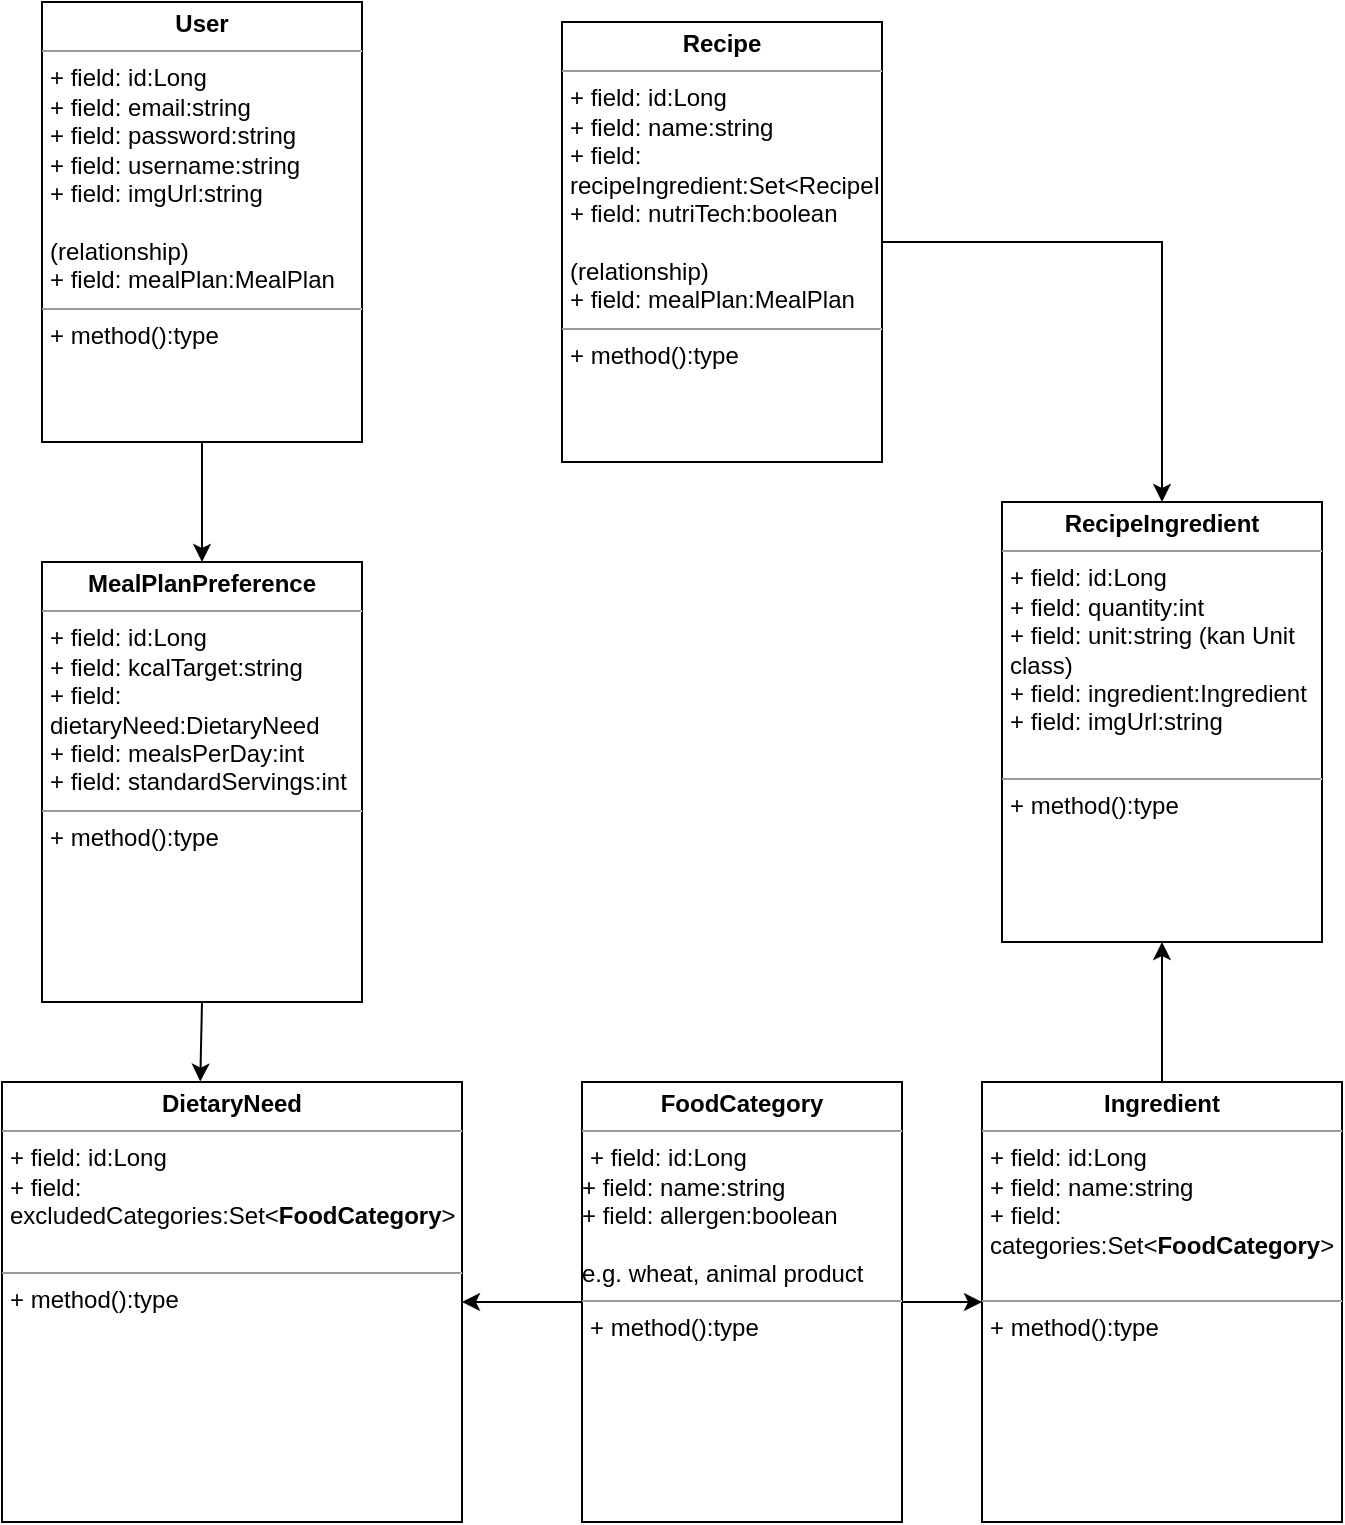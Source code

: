 <mxfile version="22.1.5" type="github">
  <diagram id="C5RBs43oDa-KdzZeNtuy" name="Page-1">
    <mxGraphModel dx="1063" dy="530" grid="1" gridSize="10" guides="1" tooltips="1" connect="1" arrows="1" fold="1" page="1" pageScale="1" pageWidth="827" pageHeight="1169" math="0" shadow="0">
      <root>
        <mxCell id="WIyWlLk6GJQsqaUBKTNV-0" />
        <mxCell id="WIyWlLk6GJQsqaUBKTNV-1" parent="WIyWlLk6GJQsqaUBKTNV-0" />
        <mxCell id="DQHPuyozIsg_ThxIlq1J-0" style="edgeStyle=orthogonalEdgeStyle;rounded=0;orthogonalLoop=1;jettySize=auto;html=1;exitX=0.5;exitY=1;exitDx=0;exitDy=0;entryX=0.5;entryY=0;entryDx=0;entryDy=0;" edge="1" parent="WIyWlLk6GJQsqaUBKTNV-1" source="DQHPuyozIsg_ThxIlq1J-1" target="DQHPuyozIsg_ThxIlq1J-2">
          <mxGeometry relative="1" as="geometry" />
        </mxCell>
        <mxCell id="DQHPuyozIsg_ThxIlq1J-1" value="&lt;p style=&quot;margin:0px;margin-top:4px;text-align:center;&quot;&gt;&lt;b&gt;User&lt;/b&gt;&lt;/p&gt;&lt;hr size=&quot;1&quot;&gt;&lt;p style=&quot;border-color: var(--border-color); margin: 0px 0px 0px 4px;&quot;&gt;+ field: id:Long&lt;/p&gt;&lt;p style=&quot;border-color: var(--border-color); margin: 0px 0px 0px 4px;&quot;&gt;&lt;span style=&quot;background-color: initial;&quot;&gt;+ field: email:string&lt;/span&gt;&lt;br&gt;&lt;/p&gt;&lt;p style=&quot;border-color: var(--border-color); margin: 0px 0px 0px 4px;&quot;&gt;+ field: password:string&lt;/p&gt;&lt;p style=&quot;border-color: var(--border-color); margin: 0px 0px 0px 4px;&quot;&gt;+ field: username:string&lt;/p&gt;&lt;p style=&quot;border-color: var(--border-color); margin: 0px 0px 0px 4px;&quot;&gt;+ field: imgUrl:string&lt;/p&gt;&lt;p style=&quot;border-color: var(--border-color); margin: 0px 0px 0px 4px;&quot;&gt;&lt;br&gt;&lt;/p&gt;&lt;p style=&quot;border-color: var(--border-color); margin: 0px 0px 0px 4px;&quot;&gt;(relationship)&lt;/p&gt;&lt;p style=&quot;border-color: var(--border-color); margin: 0px 0px 0px 4px;&quot;&gt;+ field: mealPlan:MealPlan&lt;br&gt;&lt;/p&gt;&lt;hr size=&quot;1&quot;&gt;&lt;p style=&quot;margin:0px;margin-left:4px;&quot;&gt;+ method():type&lt;/p&gt;" style="verticalAlign=top;align=left;overflow=fill;fontSize=12;fontFamily=Helvetica;html=1;whiteSpace=wrap;" vertex="1" parent="WIyWlLk6GJQsqaUBKTNV-1">
          <mxGeometry x="40" y="30" width="160" height="220" as="geometry" />
        </mxCell>
        <mxCell id="DQHPuyozIsg_ThxIlq1J-2" value="&lt;p style=&quot;margin:0px;margin-top:4px;text-align:center;&quot;&gt;&lt;b&gt;MealPlanPreference&lt;/b&gt;&lt;/p&gt;&lt;hr size=&quot;1&quot;&gt;&lt;p style=&quot;border-color: var(--border-color); margin: 0px 0px 0px 4px;&quot;&gt;+ field: id:Long&lt;/p&gt;&lt;p style=&quot;border-color: var(--border-color); margin: 0px 0px 0px 4px;&quot;&gt;&lt;span style=&quot;background-color: initial;&quot;&gt;+ field: kcalTarget:string&lt;/span&gt;&lt;br&gt;&lt;/p&gt;&lt;p style=&quot;border-color: var(--border-color); margin: 0px 0px 0px 4px;&quot;&gt;+ field: dietaryNeed:DietaryNeed&lt;/p&gt;&lt;p style=&quot;border-color: var(--border-color); margin: 0px 0px 0px 4px;&quot;&gt;+ field: mealsPerDay:int&lt;/p&gt;&lt;p style=&quot;border-color: var(--border-color); margin: 0px 0px 0px 4px;&quot;&gt;&lt;span style=&quot;background-color: initial;&quot;&gt;+ field: standardServings:int&lt;/span&gt;&lt;br&gt;&lt;/p&gt;&lt;hr size=&quot;1&quot;&gt;&lt;p style=&quot;margin:0px;margin-left:4px;&quot;&gt;+ method():type&lt;/p&gt;" style="verticalAlign=top;align=left;overflow=fill;fontSize=12;fontFamily=Helvetica;html=1;whiteSpace=wrap;" vertex="1" parent="WIyWlLk6GJQsqaUBKTNV-1">
          <mxGeometry x="40" y="310" width="160" height="220" as="geometry" />
        </mxCell>
        <mxCell id="DQHPuyozIsg_ThxIlq1J-3" value="&lt;p style=&quot;margin:0px;margin-top:4px;text-align:center;&quot;&gt;&lt;b&gt;DietaryNeed&lt;/b&gt;&lt;/p&gt;&lt;hr size=&quot;1&quot;&gt;&lt;p style=&quot;border-color: var(--border-color); margin: 0px 0px 0px 4px;&quot;&gt;+ field: id:Long&lt;/p&gt;&lt;p style=&quot;border-color: var(--border-color); margin: 0px 0px 0px 4px;&quot;&gt;+ field: excludedCategories:Set&amp;lt;&lt;b style=&quot;border-color: var(--border-color); text-align: center;&quot;&gt;FoodCategory&lt;/b&gt;&lt;span style=&quot;background-color: initial;&quot;&gt;&amp;gt;&lt;/span&gt;&lt;/p&gt;&lt;p style=&quot;border-color: var(--border-color); margin: 0px 0px 0px 4px;&quot;&gt;&lt;br&gt;&lt;/p&gt;&lt;hr size=&quot;1&quot;&gt;&lt;p style=&quot;margin:0px;margin-left:4px;&quot;&gt;+ method():type&lt;/p&gt;" style="verticalAlign=top;align=left;overflow=fill;fontSize=12;fontFamily=Helvetica;html=1;whiteSpace=wrap;" vertex="1" parent="WIyWlLk6GJQsqaUBKTNV-1">
          <mxGeometry x="20" y="570" width="230" height="220" as="geometry" />
        </mxCell>
        <mxCell id="DQHPuyozIsg_ThxIlq1J-4" style="edgeStyle=orthogonalEdgeStyle;rounded=0;orthogonalLoop=1;jettySize=auto;html=1;exitX=0;exitY=0.5;exitDx=0;exitDy=0;entryX=1;entryY=0.5;entryDx=0;entryDy=0;" edge="1" parent="WIyWlLk6GJQsqaUBKTNV-1" source="DQHPuyozIsg_ThxIlq1J-6" target="DQHPuyozIsg_ThxIlq1J-3">
          <mxGeometry relative="1" as="geometry" />
        </mxCell>
        <mxCell id="DQHPuyozIsg_ThxIlq1J-5" style="edgeStyle=orthogonalEdgeStyle;rounded=0;orthogonalLoop=1;jettySize=auto;html=1;exitX=1;exitY=0.5;exitDx=0;exitDy=0;entryX=0;entryY=0.5;entryDx=0;entryDy=0;" edge="1" parent="WIyWlLk6GJQsqaUBKTNV-1" source="DQHPuyozIsg_ThxIlq1J-6" target="DQHPuyozIsg_ThxIlq1J-8">
          <mxGeometry relative="1" as="geometry" />
        </mxCell>
        <mxCell id="DQHPuyozIsg_ThxIlq1J-6" value="&lt;p style=&quot;margin:0px;margin-top:4px;text-align:center;&quot;&gt;&lt;b&gt;FoodCategory&lt;/b&gt;&lt;/p&gt;&lt;hr size=&quot;1&quot;&gt;&lt;p style=&quot;border-color: var(--border-color); margin: 0px 0px 0px 4px;&quot;&gt;+ field: id:Long&lt;/p&gt;&lt;p style=&quot;border-color: var(--border-color); margin: 0px 0px 0px 4px;&quot;&gt;&lt;/p&gt;+ field: name:string&lt;br&gt;+ field: allergen:boolean&lt;br&gt;&lt;br&gt;e.g. wheat, animal product&lt;br&gt;&lt;hr size=&quot;1&quot;&gt;&lt;p style=&quot;margin:0px;margin-left:4px;&quot;&gt;+ method():type&lt;/p&gt;" style="verticalAlign=top;align=left;overflow=fill;fontSize=12;fontFamily=Helvetica;html=1;whiteSpace=wrap;" vertex="1" parent="WIyWlLk6GJQsqaUBKTNV-1">
          <mxGeometry x="310" y="570" width="160" height="220" as="geometry" />
        </mxCell>
        <mxCell id="DQHPuyozIsg_ThxIlq1J-7" style="edgeStyle=orthogonalEdgeStyle;rounded=0;orthogonalLoop=1;jettySize=auto;html=1;exitX=0.5;exitY=0;exitDx=0;exitDy=0;entryX=0.5;entryY=1;entryDx=0;entryDy=0;" edge="1" parent="WIyWlLk6GJQsqaUBKTNV-1" source="DQHPuyozIsg_ThxIlq1J-8" target="DQHPuyozIsg_ThxIlq1J-12">
          <mxGeometry relative="1" as="geometry" />
        </mxCell>
        <mxCell id="DQHPuyozIsg_ThxIlq1J-8" value="&lt;p style=&quot;margin:0px;margin-top:4px;text-align:center;&quot;&gt;&lt;b&gt;Ingredient&lt;/b&gt;&lt;/p&gt;&lt;hr size=&quot;1&quot;&gt;&lt;p style=&quot;border-color: var(--border-color); margin: 0px 0px 0px 4px;&quot;&gt;+ field: id:Long&lt;/p&gt;&lt;p style=&quot;border-color: var(--border-color); margin: 0px 0px 0px 4px;&quot;&gt;&lt;span style=&quot;background-color: initial;&quot;&gt;+ field: name:string&lt;/span&gt;&lt;br&gt;&lt;/p&gt;&lt;p style=&quot;border-color: var(--border-color); margin: 0px 0px 0px 4px;&quot;&gt;+ field: categories:Set&amp;lt;&lt;b style=&quot;border-color: var(--border-color); text-align: center;&quot;&gt;FoodCategory&lt;/b&gt;&lt;span style=&quot;background-color: initial;&quot;&gt;&amp;gt;&lt;/span&gt;&lt;/p&gt;&lt;p style=&quot;border-color: var(--border-color); margin: 0px 0px 0px 4px;&quot;&gt;&lt;br&gt;&lt;/p&gt;&lt;hr size=&quot;1&quot;&gt;&lt;p style=&quot;margin:0px;margin-left:4px;&quot;&gt;+ method():type&lt;/p&gt;" style="verticalAlign=top;align=left;overflow=fill;fontSize=12;fontFamily=Helvetica;html=1;whiteSpace=wrap;" vertex="1" parent="WIyWlLk6GJQsqaUBKTNV-1">
          <mxGeometry x="510" y="570" width="180" height="220" as="geometry" />
        </mxCell>
        <mxCell id="DQHPuyozIsg_ThxIlq1J-9" style="edgeStyle=orthogonalEdgeStyle;rounded=0;orthogonalLoop=1;jettySize=auto;html=1;exitX=0.5;exitY=1;exitDx=0;exitDy=0;entryX=0.431;entryY=-0.001;entryDx=0;entryDy=0;entryPerimeter=0;" edge="1" parent="WIyWlLk6GJQsqaUBKTNV-1" source="DQHPuyozIsg_ThxIlq1J-2" target="DQHPuyozIsg_ThxIlq1J-3">
          <mxGeometry relative="1" as="geometry" />
        </mxCell>
        <mxCell id="DQHPuyozIsg_ThxIlq1J-10" style="edgeStyle=orthogonalEdgeStyle;rounded=0;orthogonalLoop=1;jettySize=auto;html=1;" edge="1" parent="WIyWlLk6GJQsqaUBKTNV-1" source="DQHPuyozIsg_ThxIlq1J-11" target="DQHPuyozIsg_ThxIlq1J-12">
          <mxGeometry relative="1" as="geometry" />
        </mxCell>
        <mxCell id="DQHPuyozIsg_ThxIlq1J-11" value="&lt;p style=&quot;margin:0px;margin-top:4px;text-align:center;&quot;&gt;&lt;b&gt;Recipe&lt;/b&gt;&lt;/p&gt;&lt;hr size=&quot;1&quot;&gt;&lt;p style=&quot;border-color: var(--border-color); margin: 0px 0px 0px 4px;&quot;&gt;+ field: id:Long&lt;/p&gt;&lt;p style=&quot;border-color: var(--border-color); margin: 0px 0px 0px 4px;&quot;&gt;&lt;span style=&quot;background-color: initial;&quot;&gt;+ field: name:string&lt;/span&gt;&lt;br&gt;&lt;/p&gt;&lt;p style=&quot;border-color: var(--border-color); margin: 0px 0px 0px 4px;&quot;&gt;+ field: recipeIngredient:Set&amp;lt;RecipeIngredient&amp;gt;&lt;/p&gt;&lt;p style=&quot;border-color: var(--border-color); margin: 0px 0px 0px 4px;&quot;&gt;+ field: nutriTech:boolean&lt;/p&gt;&lt;p style=&quot;border-color: var(--border-color); margin: 0px 0px 0px 4px;&quot;&gt;&lt;br&gt;&lt;/p&gt;&lt;p style=&quot;border-color: var(--border-color); margin: 0px 0px 0px 4px;&quot;&gt;(relationship)&lt;/p&gt;&lt;p style=&quot;border-color: var(--border-color); margin: 0px 0px 0px 4px;&quot;&gt;+ field: mealPlan:MealPlan&lt;br&gt;&lt;/p&gt;&lt;hr size=&quot;1&quot;&gt;&lt;p style=&quot;margin:0px;margin-left:4px;&quot;&gt;+ method():type&lt;/p&gt;" style="verticalAlign=top;align=left;overflow=fill;fontSize=12;fontFamily=Helvetica;html=1;whiteSpace=wrap;" vertex="1" parent="WIyWlLk6GJQsqaUBKTNV-1">
          <mxGeometry x="300" y="40" width="160" height="220" as="geometry" />
        </mxCell>
        <mxCell id="DQHPuyozIsg_ThxIlq1J-12" value="&lt;p style=&quot;margin:0px;margin-top:4px;text-align:center;&quot;&gt;&lt;b&gt;RecipeIngredient&lt;/b&gt;&lt;/p&gt;&lt;hr size=&quot;1&quot;&gt;&lt;p style=&quot;border-color: var(--border-color); margin: 0px 0px 0px 4px;&quot;&gt;+ field: id:Long&lt;/p&gt;&lt;p style=&quot;border-color: var(--border-color); margin: 0px 0px 0px 4px;&quot;&gt;&lt;span style=&quot;background-color: initial;&quot;&gt;+ field: quantity:int&lt;/span&gt;&lt;br&gt;&lt;/p&gt;&lt;p style=&quot;border-color: var(--border-color); margin: 0px 0px 0px 4px;&quot;&gt;+ field: unit:string (kan Unit class)&lt;/p&gt;&lt;p style=&quot;border-color: var(--border-color); margin: 0px 0px 0px 4px;&quot;&gt;+ field: ingredient:Ingredient&lt;/p&gt;&lt;p style=&quot;border-color: var(--border-color); margin: 0px 0px 0px 4px;&quot;&gt;+ field: imgUrl:string&lt;/p&gt;&lt;p style=&quot;border-color: var(--border-color); margin: 0px 0px 0px 4px;&quot;&gt;&lt;br&gt;&lt;/p&gt;&lt;hr size=&quot;1&quot;&gt;&lt;p style=&quot;margin:0px;margin-left:4px;&quot;&gt;+ method():type&lt;/p&gt;" style="verticalAlign=top;align=left;overflow=fill;fontSize=12;fontFamily=Helvetica;html=1;whiteSpace=wrap;" vertex="1" parent="WIyWlLk6GJQsqaUBKTNV-1">
          <mxGeometry x="520" y="280" width="160" height="220" as="geometry" />
        </mxCell>
      </root>
    </mxGraphModel>
  </diagram>
</mxfile>
